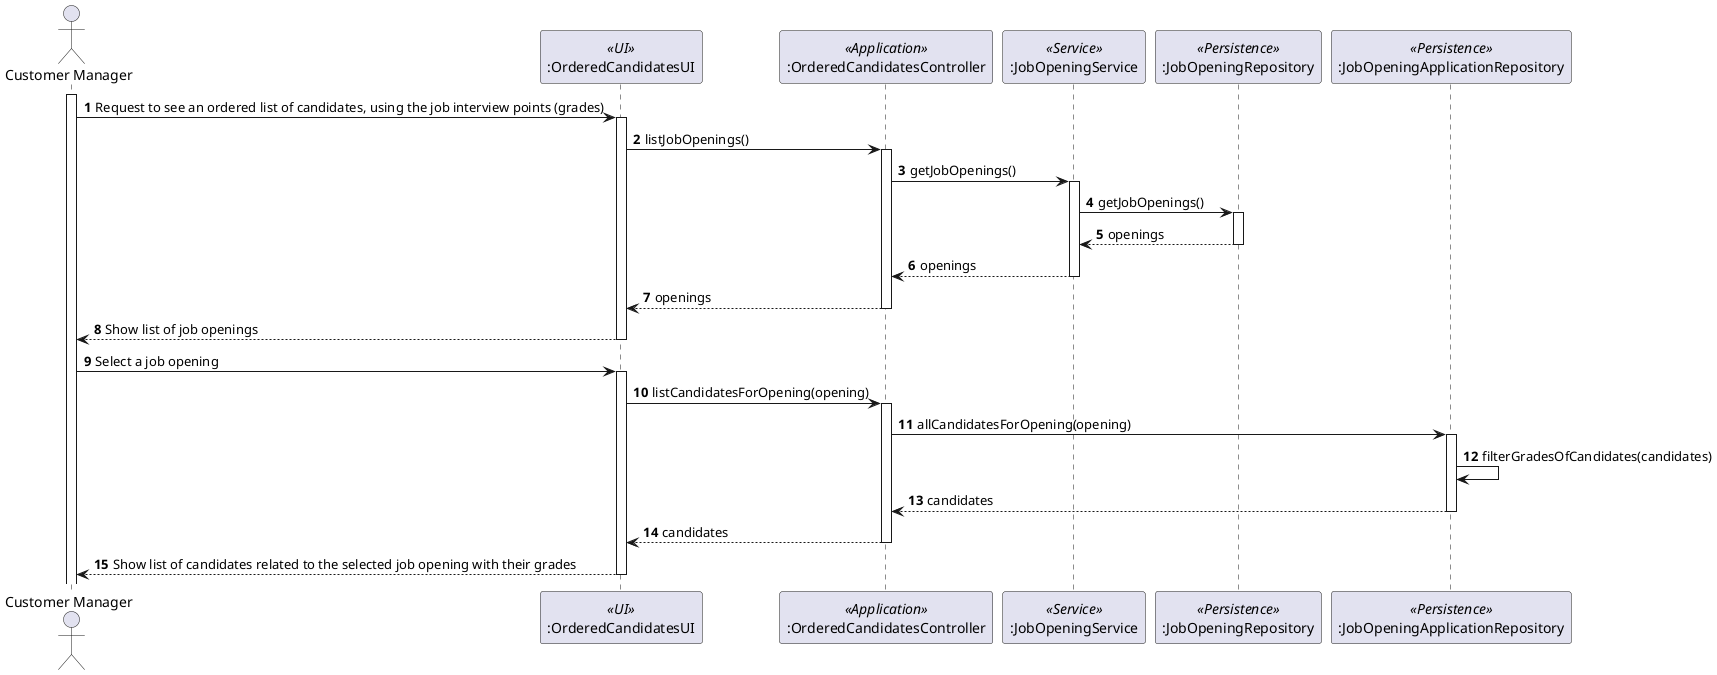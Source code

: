 @startuml

actor "Customer Manager" as Agent
participant ":OrderedCandidatesUI" as ui <<UI>>
participant ":OrderedCandidatesController" as ctrl <<Application>>
participant ":JobOpeningService" as jobServ <<Service>>
participant ":JobOpeningRepository" as jobRepo <<Persistence>>
participant ":JobOpeningApplicationRepository" as candRepo <<Persistence>>

autonumber


activate Agent

Agent -> ui: Request to see an ordered list of candidates, using the job interview points (grades)

activate ui
ui -> ctrl: listJobOpenings()
activate ctrl
ctrl -> jobServ: getJobOpenings()
activate jobServ
jobServ -> jobRepo: getJobOpenings()
activate jobRepo
jobRepo --> jobServ: openings
deactivate
jobServ --> ctrl: openings
deactivate
ctrl --> ui: openings
deactivate
ui --> Agent: Show list of job openings
deactivate
Agent -> ui : Select a job opening
activate ui
ui -> ctrl: listCandidatesForOpening(opening)
activate ctrl
ctrl -> candRepo: allCandidatesForOpening(opening)

activate candRepo

candRepo -> candRepo : filterGradesOfCandidates(candidates)
candRepo --> ctrl: candidates
deactivate
ctrl --> ui: candidates

deactivate

ui --> Agent : Show list of candidates related to the selected job opening with their grades

deactivate



@enduml